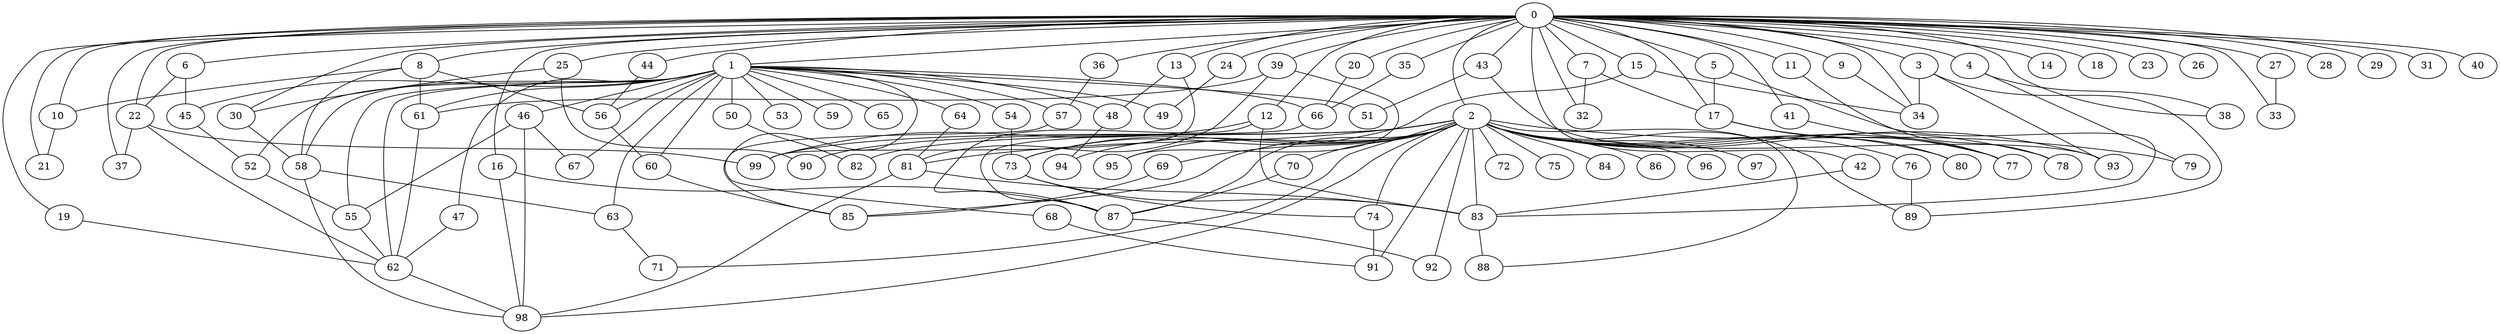 
graph graphname {
    0 -- 1
0 -- 2
0 -- 3
0 -- 4
0 -- 5
0 -- 6
0 -- 7
0 -- 8
0 -- 9
0 -- 10
0 -- 11
0 -- 12
0 -- 13
0 -- 14
0 -- 15
0 -- 16
0 -- 17
0 -- 18
0 -- 19
0 -- 20
0 -- 21
0 -- 22
0 -- 23
0 -- 24
0 -- 25
0 -- 26
0 -- 27
0 -- 28
0 -- 29
0 -- 30
0 -- 31
0 -- 32
0 -- 33
0 -- 34
0 -- 35
0 -- 36
0 -- 37
0 -- 38
0 -- 39
0 -- 40
0 -- 41
0 -- 42
0 -- 43
0 -- 44
1 -- 45
1 -- 46
1 -- 47
1 -- 48
1 -- 49
1 -- 50
1 -- 51
1 -- 52
1 -- 53
1 -- 54
1 -- 55
1 -- 56
1 -- 57
1 -- 58
1 -- 59
1 -- 60
1 -- 61
1 -- 62
1 -- 63
1 -- 64
1 -- 65
1 -- 66
1 -- 67
1 -- 68
2 -- 69
2 -- 70
2 -- 71
2 -- 72
2 -- 73
2 -- 74
2 -- 75
2 -- 76
2 -- 77
2 -- 78
2 -- 79
2 -- 80
2 -- 81
2 -- 82
2 -- 83
2 -- 84
2 -- 85
2 -- 86
2 -- 87
2 -- 88
2 -- 89
2 -- 90
2 -- 91
2 -- 92
2 -- 93
2 -- 94
2 -- 95
2 -- 96
2 -- 97
2 -- 98
2 -- 99
3 -- 93
3 -- 89
3 -- 34
4 -- 79
4 -- 38
5 -- 17
5 -- 83
6 -- 22
6 -- 45
7 -- 32
7 -- 17
8 -- 10
8 -- 56
8 -- 61
8 -- 58
9 -- 34
10 -- 21
11 -- 78
12 -- 99
12 -- 83
12 -- 87
13 -- 99
13 -- 48
15 -- 34
15 -- 73
16 -- 87
16 -- 98
17 -- 77
17 -- 80
19 -- 62
20 -- 66
22 -- 37
22 -- 62
22 -- 99
24 -- 49
25 -- 30
25 -- 90
27 -- 33
30 -- 58
35 -- 66
36 -- 57
39 -- 81
39 -- 95
39 -- 61
41 -- 77
42 -- 83
43 -- 51
43 -- 93
44 -- 56
45 -- 52
46 -- 98
46 -- 67
46 -- 55
47 -- 62
48 -- 94
50 -- 82
52 -- 55
54 -- 73
55 -- 62
56 -- 60
57 -- 85
58 -- 98
58 -- 63
60 -- 85
61 -- 62
62 -- 98
63 -- 71
64 -- 81
66 -- 87
68 -- 91
69 -- 85
70 -- 87
73 -- 74
73 -- 83
74 -- 91
76 -- 89
81 -- 98
81 -- 83
83 -- 88
87 -- 92

}
